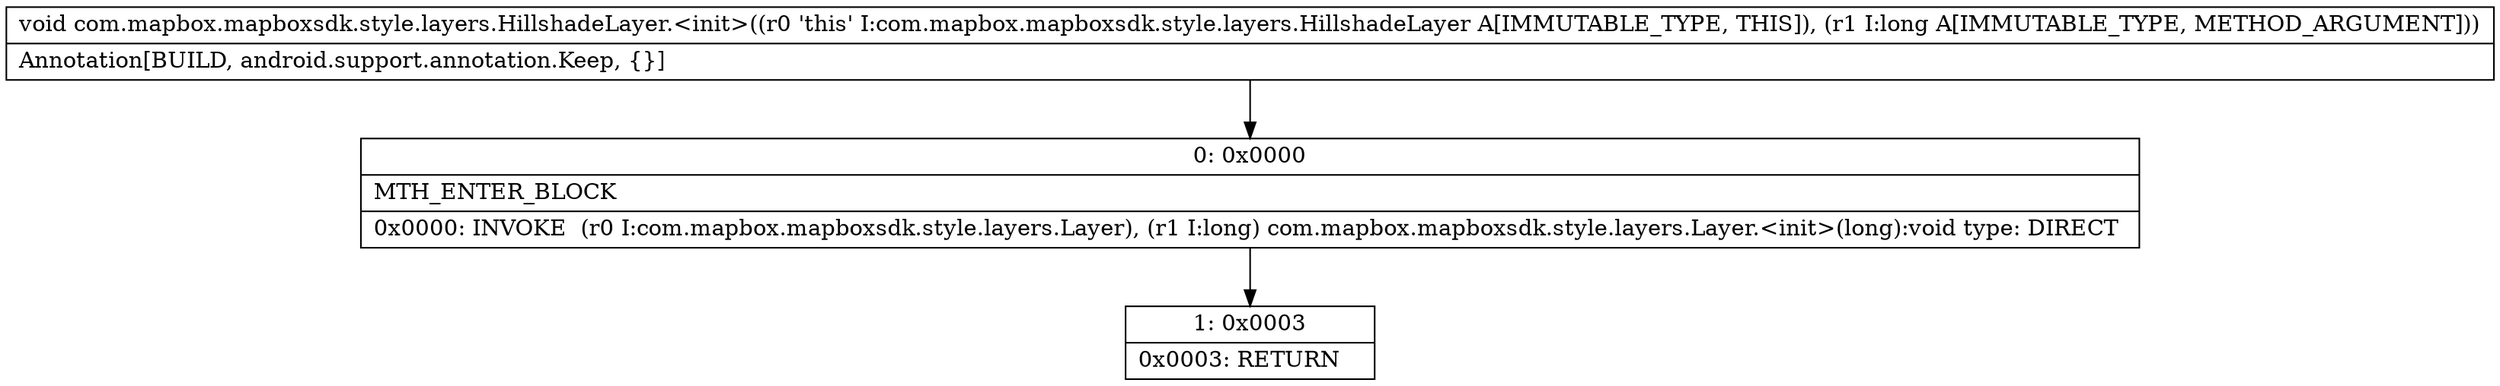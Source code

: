 digraph "CFG forcom.mapbox.mapboxsdk.style.layers.HillshadeLayer.\<init\>(J)V" {
Node_0 [shape=record,label="{0\:\ 0x0000|MTH_ENTER_BLOCK\l|0x0000: INVOKE  (r0 I:com.mapbox.mapboxsdk.style.layers.Layer), (r1 I:long) com.mapbox.mapboxsdk.style.layers.Layer.\<init\>(long):void type: DIRECT \l}"];
Node_1 [shape=record,label="{1\:\ 0x0003|0x0003: RETURN   \l}"];
MethodNode[shape=record,label="{void com.mapbox.mapboxsdk.style.layers.HillshadeLayer.\<init\>((r0 'this' I:com.mapbox.mapboxsdk.style.layers.HillshadeLayer A[IMMUTABLE_TYPE, THIS]), (r1 I:long A[IMMUTABLE_TYPE, METHOD_ARGUMENT]))  | Annotation[BUILD, android.support.annotation.Keep, \{\}]\l}"];
MethodNode -> Node_0;
Node_0 -> Node_1;
}

